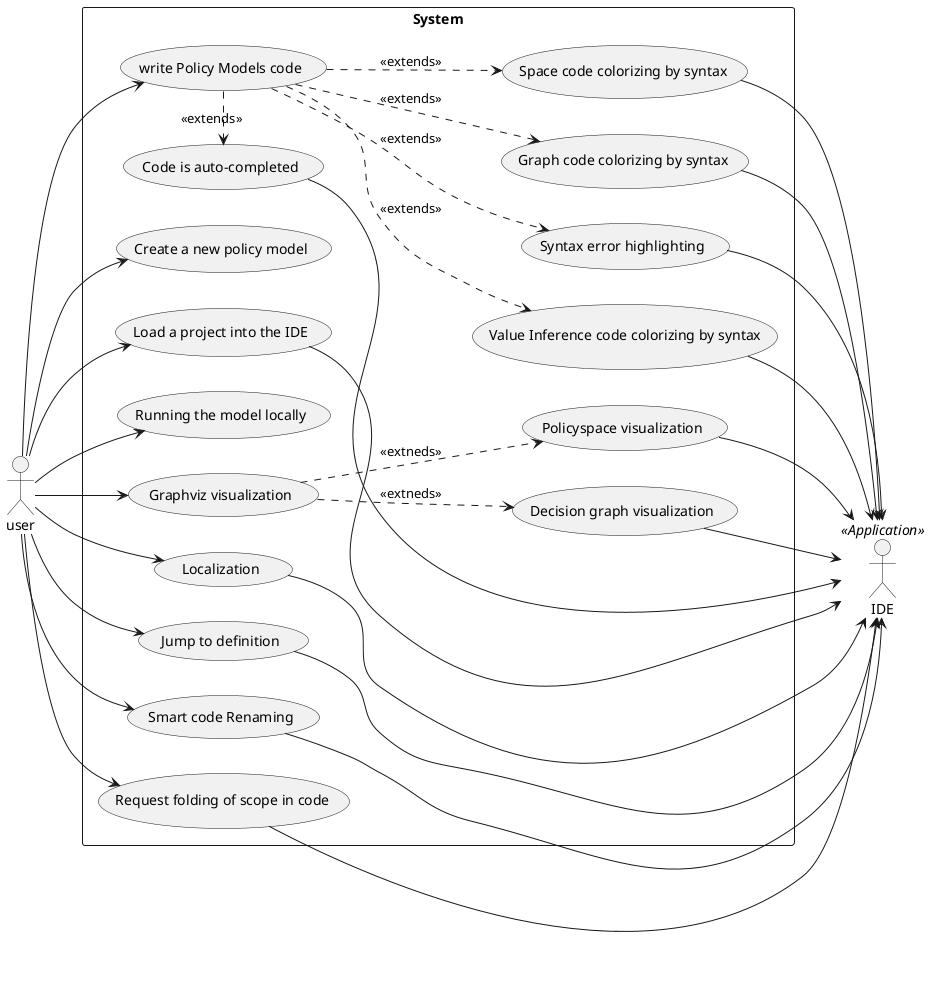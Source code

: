 
@startuml
left to right direction
skinparam packageStyle rectangle
actor user
actor IDE <<Application>>


rectangle System {

	usecase uc1 as "Create a new policy model"
	usecase uc2 as "Load a project into the IDE"
	usecase writecode as "write Policy Models code"
	usecase uc3_1 as "Graph code colorizing by syntax"
	usecase uc3_2 as "Space code colorizing by syntax"
	usecase uc3_3 as "Value Inference code colorizing by syntax"
	usecase uc3_4 as "Syntax error highlighting"
	usecase uc5 as "Code is auto-completed"
	usecase uc6 as "Running the model locally"
	usecase uc7 as "Localization"
	usecase uc8 as "Jump to definition"
	usecase uc9 as "Smart code Renaming"
	usecase uc10 as "Request folding of scope in code"
	usecase uc11 as "Graphviz visualization"
	usecase uc11_1 as "Decision graph visualization"
	usecase uc11_2 as "Policyspace visualization"


	user--> uc1	
	user--> uc2
	user--> writecode 
	uc3_1 --> IDE
	uc3_2 --> IDE
	uc3_3 --> IDE
	uc3_4 --> IDE
	
	writecode .down.> uc3_4 : <<extends>>
	writecode .down.> uc3_1 : <<extends>>
	writecode .down.>  uc3_2 : <<extends>>
	writecode .down.>  uc3_3 : <<extends>>
	writecode .right.> uc5 : <<extends>>
	
	uc5 --> IDE
	user--> uc6
	user--> uc7
	user--> uc8
	uc8 --> IDE
	user--> uc9 
	uc9  --> IDE
	user--> uc10
	uc10 --> IDE
	uc2--> IDE
	uc7 --> IDE
	user --> uc11
	uc11 ..> uc11_1: <<extneds>>
	uc11 ..> uc11_2: <<extneds>>

	uc11_1 --> IDE
	uc11_2 --> IDE
}

@enduml

